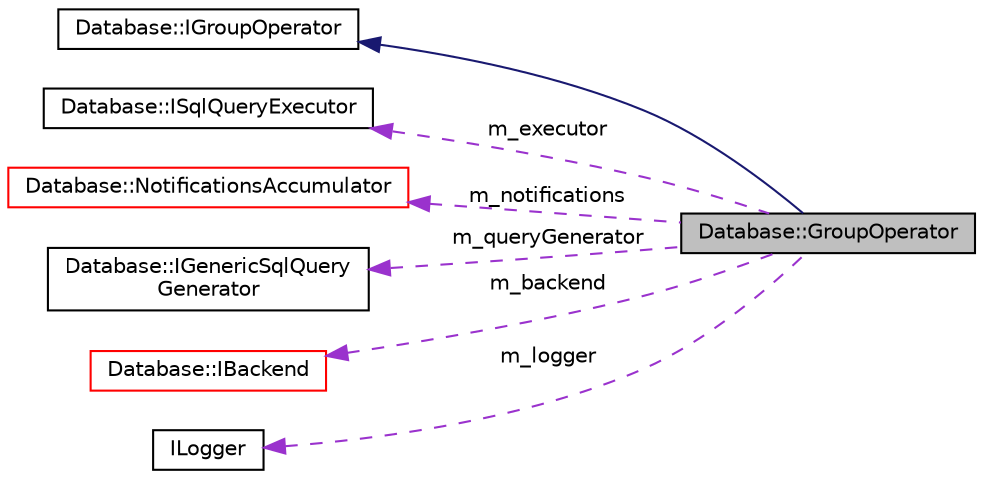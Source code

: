 digraph "Database::GroupOperator"
{
 // LATEX_PDF_SIZE
  edge [fontname="Helvetica",fontsize="10",labelfontname="Helvetica",labelfontsize="10"];
  node [fontname="Helvetica",fontsize="10",shape=record];
  rankdir="LR";
  Node1 [label="Database::GroupOperator",height=0.2,width=0.4,color="black", fillcolor="grey75", style="filled", fontcolor="black",tooltip=" "];
  Node2 -> Node1 [dir="back",color="midnightblue",fontsize="10",style="solid",fontname="Helvetica"];
  Node2 [label="Database::IGroupOperator",height=0.2,width=0.4,color="black", fillcolor="white", style="filled",URL="$struct_database_1_1_i_group_operator.html",tooltip=" "];
  Node3 -> Node1 [dir="back",color="darkorchid3",fontsize="10",style="dashed",label=" m_executor" ,fontname="Helvetica"];
  Node3 [label="Database::ISqlQueryExecutor",height=0.2,width=0.4,color="black", fillcolor="white", style="filled",URL="$struct_database_1_1_i_sql_query_executor.html",tooltip=" "];
  Node4 -> Node1 [dir="back",color="darkorchid3",fontsize="10",style="dashed",label=" m_notifications" ,fontname="Helvetica"];
  Node4 [label="Database::NotificationsAccumulator",height=0.2,width=0.4,color="red", fillcolor="white", style="filled",URL="$class_database_1_1_notifications_accumulator.html",tooltip=" "];
  Node6 -> Node1 [dir="back",color="darkorchid3",fontsize="10",style="dashed",label=" m_queryGenerator" ,fontname="Helvetica"];
  Node6 [label="Database::IGenericSqlQuery\lGenerator",height=0.2,width=0.4,color="black", fillcolor="white", style="filled",URL="$struct_database_1_1_i_generic_sql_query_generator.html",tooltip=" "];
  Node7 -> Node1 [dir="back",color="darkorchid3",fontsize="10",style="dashed",label=" m_backend" ,fontname="Helvetica"];
  Node7 [label="Database::IBackend",height=0.2,width=0.4,color="red", fillcolor="white", style="filled",URL="$struct_database_1_1_i_backend.html",tooltip="Low level database interface."];
  Node8 -> Node1 [dir="back",color="darkorchid3",fontsize="10",style="dashed",label=" m_logger" ,fontname="Helvetica"];
  Node8 [label="ILogger",height=0.2,width=0.4,color="black", fillcolor="white", style="filled",URL="$struct_i_logger.html",tooltip=" "];
}
